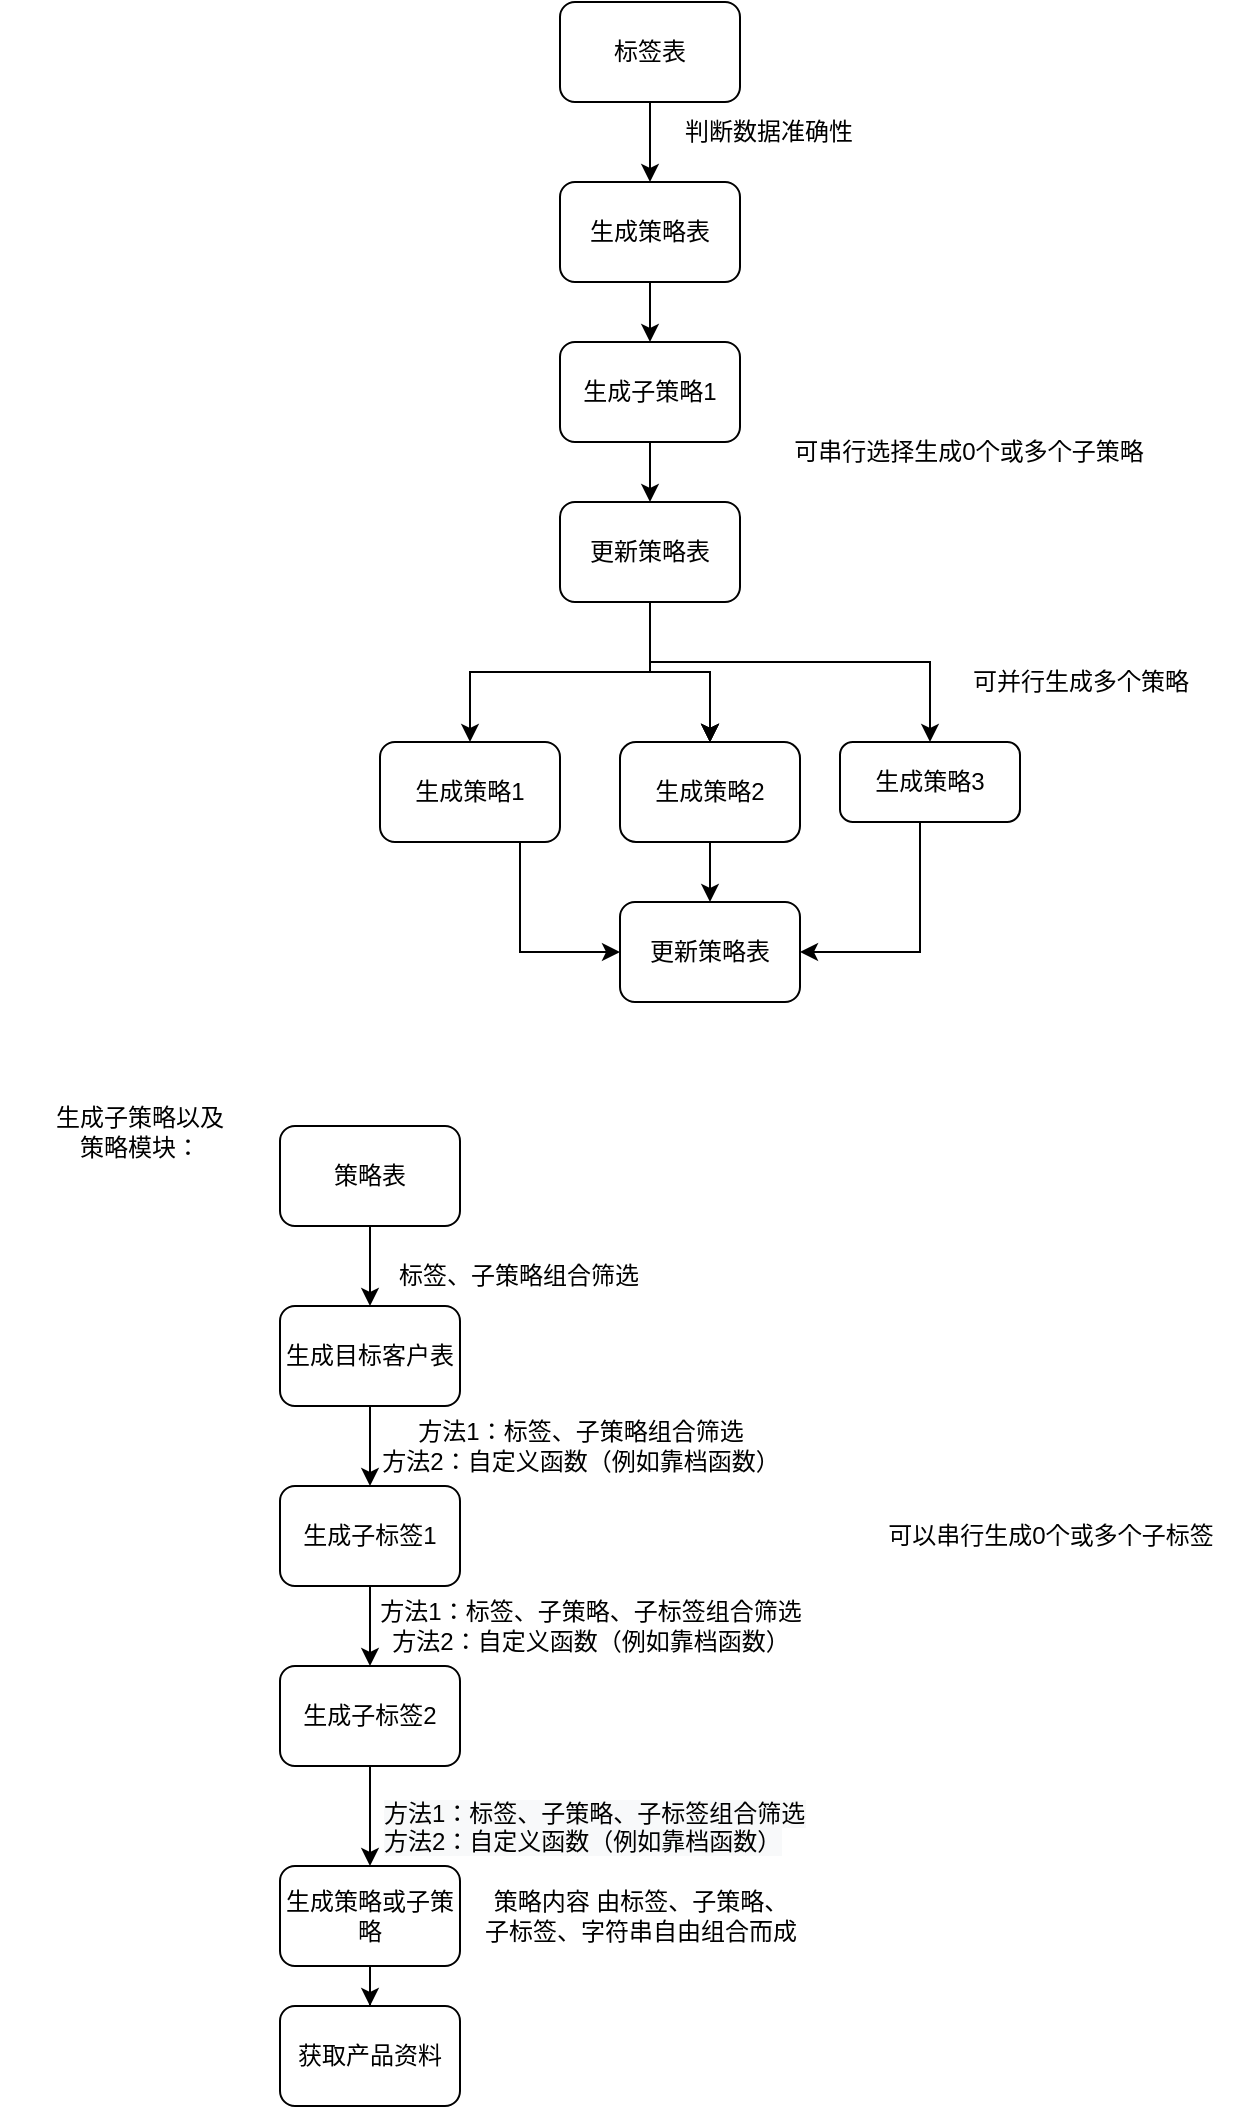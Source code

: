 <mxfile version="20.6.0" type="github">
  <diagram id="y7-Thhto7HRovP2OVoXg" name="第 1 页">
    <mxGraphModel dx="1422" dy="794" grid="1" gridSize="10" guides="1" tooltips="1" connect="1" arrows="1" fold="1" page="1" pageScale="1" pageWidth="827" pageHeight="1169" math="0" shadow="0">
      <root>
        <mxCell id="0" />
        <mxCell id="1" parent="0" />
        <mxCell id="IcPVjVN_6GqL_AtUoOTL-9" value="" style="edgeStyle=orthogonalEdgeStyle;rounded=0;orthogonalLoop=1;jettySize=auto;html=1;" edge="1" parent="1" source="IcPVjVN_6GqL_AtUoOTL-2" target="IcPVjVN_6GqL_AtUoOTL-4">
          <mxGeometry relative="1" as="geometry" />
        </mxCell>
        <mxCell id="IcPVjVN_6GqL_AtUoOTL-2" value="标签表" style="rounded=1;whiteSpace=wrap;html=1;" vertex="1" parent="1">
          <mxGeometry x="310" y="30" width="90" height="50" as="geometry" />
        </mxCell>
        <mxCell id="IcPVjVN_6GqL_AtUoOTL-17" value="" style="edgeStyle=orthogonalEdgeStyle;rounded=0;orthogonalLoop=1;jettySize=auto;html=1;" edge="1" parent="1" source="IcPVjVN_6GqL_AtUoOTL-4" target="IcPVjVN_6GqL_AtUoOTL-11">
          <mxGeometry relative="1" as="geometry" />
        </mxCell>
        <mxCell id="IcPVjVN_6GqL_AtUoOTL-4" value="生成策略表" style="rounded=1;whiteSpace=wrap;html=1;" vertex="1" parent="1">
          <mxGeometry x="310" y="120" width="90" height="50" as="geometry" />
        </mxCell>
        <mxCell id="IcPVjVN_6GqL_AtUoOTL-10" value="判断数据准确性&lt;br&gt;" style="text;html=1;align=center;verticalAlign=middle;resizable=0;points=[];autosize=1;strokeColor=none;fillColor=none;" vertex="1" parent="1">
          <mxGeometry x="359" y="80" width="110" height="30" as="geometry" />
        </mxCell>
        <mxCell id="IcPVjVN_6GqL_AtUoOTL-21" value="" style="edgeStyle=orthogonalEdgeStyle;rounded=0;orthogonalLoop=1;jettySize=auto;html=1;" edge="1" parent="1" source="IcPVjVN_6GqL_AtUoOTL-11" target="IcPVjVN_6GqL_AtUoOTL-18">
          <mxGeometry relative="1" as="geometry" />
        </mxCell>
        <mxCell id="IcPVjVN_6GqL_AtUoOTL-11" value="生成子策略1" style="rounded=1;whiteSpace=wrap;html=1;" vertex="1" parent="1">
          <mxGeometry x="310" y="200" width="90" height="50" as="geometry" />
        </mxCell>
        <mxCell id="IcPVjVN_6GqL_AtUoOTL-23" value="" style="edgeStyle=orthogonalEdgeStyle;rounded=0;orthogonalLoop=1;jettySize=auto;html=1;" edge="1" parent="1" source="IcPVjVN_6GqL_AtUoOTL-18" target="IcPVjVN_6GqL_AtUoOTL-22">
          <mxGeometry relative="1" as="geometry" />
        </mxCell>
        <mxCell id="IcPVjVN_6GqL_AtUoOTL-25" value="" style="edgeStyle=orthogonalEdgeStyle;rounded=0;orthogonalLoop=1;jettySize=auto;html=1;" edge="1" parent="1" source="IcPVjVN_6GqL_AtUoOTL-18" target="IcPVjVN_6GqL_AtUoOTL-24">
          <mxGeometry relative="1" as="geometry" />
        </mxCell>
        <mxCell id="IcPVjVN_6GqL_AtUoOTL-30" value="" style="edgeStyle=orthogonalEdgeStyle;rounded=0;orthogonalLoop=1;jettySize=auto;html=1;" edge="1" parent="1" source="IcPVjVN_6GqL_AtUoOTL-18" target="IcPVjVN_6GqL_AtUoOTL-24">
          <mxGeometry relative="1" as="geometry" />
        </mxCell>
        <mxCell id="IcPVjVN_6GqL_AtUoOTL-31" value="" style="edgeStyle=orthogonalEdgeStyle;rounded=0;orthogonalLoop=1;jettySize=auto;html=1;" edge="1" parent="1" source="IcPVjVN_6GqL_AtUoOTL-18" target="IcPVjVN_6GqL_AtUoOTL-24">
          <mxGeometry relative="1" as="geometry" />
        </mxCell>
        <mxCell id="IcPVjVN_6GqL_AtUoOTL-32" value="" style="edgeStyle=orthogonalEdgeStyle;rounded=0;orthogonalLoop=1;jettySize=auto;html=1;" edge="1" parent="1" source="IcPVjVN_6GqL_AtUoOTL-18" target="IcPVjVN_6GqL_AtUoOTL-24">
          <mxGeometry relative="1" as="geometry" />
        </mxCell>
        <mxCell id="IcPVjVN_6GqL_AtUoOTL-34" style="edgeStyle=orthogonalEdgeStyle;rounded=0;orthogonalLoop=1;jettySize=auto;html=1;" edge="1" parent="1" source="IcPVjVN_6GqL_AtUoOTL-18" target="IcPVjVN_6GqL_AtUoOTL-33">
          <mxGeometry relative="1" as="geometry">
            <Array as="points">
              <mxPoint x="355" y="360" />
              <mxPoint x="495" y="360" />
            </Array>
          </mxGeometry>
        </mxCell>
        <mxCell id="IcPVjVN_6GqL_AtUoOTL-18" value="更新策略表" style="rounded=1;whiteSpace=wrap;html=1;" vertex="1" parent="1">
          <mxGeometry x="310" y="280" width="90" height="50" as="geometry" />
        </mxCell>
        <mxCell id="IcPVjVN_6GqL_AtUoOTL-20" value="可串行选择生成0个或多个子策略" style="text;html=1;align=center;verticalAlign=middle;resizable=0;points=[];autosize=1;strokeColor=none;fillColor=none;" vertex="1" parent="1">
          <mxGeometry x="414" y="240" width="200" height="30" as="geometry" />
        </mxCell>
        <mxCell id="IcPVjVN_6GqL_AtUoOTL-59" style="edgeStyle=orthogonalEdgeStyle;rounded=0;orthogonalLoop=1;jettySize=auto;html=1;entryX=0;entryY=0.5;entryDx=0;entryDy=0;" edge="1" parent="1" source="IcPVjVN_6GqL_AtUoOTL-22" target="IcPVjVN_6GqL_AtUoOTL-54">
          <mxGeometry relative="1" as="geometry">
            <Array as="points">
              <mxPoint x="290" y="505" />
            </Array>
          </mxGeometry>
        </mxCell>
        <mxCell id="IcPVjVN_6GqL_AtUoOTL-22" value="生成策略1" style="rounded=1;whiteSpace=wrap;html=1;" vertex="1" parent="1">
          <mxGeometry x="220" y="400" width="90" height="50" as="geometry" />
        </mxCell>
        <mxCell id="IcPVjVN_6GqL_AtUoOTL-60" value="" style="edgeStyle=orthogonalEdgeStyle;rounded=0;orthogonalLoop=1;jettySize=auto;html=1;" edge="1" parent="1" source="IcPVjVN_6GqL_AtUoOTL-24" target="IcPVjVN_6GqL_AtUoOTL-54">
          <mxGeometry relative="1" as="geometry" />
        </mxCell>
        <mxCell id="IcPVjVN_6GqL_AtUoOTL-24" value="生成策略2" style="rounded=1;whiteSpace=wrap;html=1;arcSize=16;" vertex="1" parent="1">
          <mxGeometry x="340" y="400" width="90" height="50" as="geometry" />
        </mxCell>
        <mxCell id="IcPVjVN_6GqL_AtUoOTL-70" style="edgeStyle=orthogonalEdgeStyle;rounded=0;orthogonalLoop=1;jettySize=auto;html=1;entryX=1;entryY=0.5;entryDx=0;entryDy=0;" edge="1" parent="1" source="IcPVjVN_6GqL_AtUoOTL-33" target="IcPVjVN_6GqL_AtUoOTL-54">
          <mxGeometry relative="1" as="geometry">
            <Array as="points">
              <mxPoint x="490" y="505" />
            </Array>
          </mxGeometry>
        </mxCell>
        <mxCell id="IcPVjVN_6GqL_AtUoOTL-33" value="生成策略3" style="rounded=1;whiteSpace=wrap;html=1;arcSize=16;" vertex="1" parent="1">
          <mxGeometry x="450" y="400" width="90" height="40" as="geometry" />
        </mxCell>
        <mxCell id="IcPVjVN_6GqL_AtUoOTL-35" value="可并行生成多个策略" style="text;html=1;align=center;verticalAlign=middle;resizable=0;points=[];autosize=1;strokeColor=none;fillColor=none;" vertex="1" parent="1">
          <mxGeometry x="505" y="355" width="130" height="30" as="geometry" />
        </mxCell>
        <mxCell id="IcPVjVN_6GqL_AtUoOTL-36" value="生成子策略以及&lt;br&gt;策略模块：" style="text;html=1;strokeColor=none;fillColor=none;align=center;verticalAlign=middle;whiteSpace=wrap;rounded=0;" vertex="1" parent="1">
          <mxGeometry x="30" y="592" width="140" height="5" as="geometry" />
        </mxCell>
        <mxCell id="IcPVjVN_6GqL_AtUoOTL-39" value="" style="edgeStyle=orthogonalEdgeStyle;rounded=0;orthogonalLoop=1;jettySize=auto;html=1;" edge="1" parent="1" source="IcPVjVN_6GqL_AtUoOTL-37" target="IcPVjVN_6GqL_AtUoOTL-38">
          <mxGeometry relative="1" as="geometry" />
        </mxCell>
        <mxCell id="IcPVjVN_6GqL_AtUoOTL-37" value="策略表" style="rounded=1;whiteSpace=wrap;html=1;" vertex="1" parent="1">
          <mxGeometry x="170" y="592" width="90" height="50" as="geometry" />
        </mxCell>
        <mxCell id="IcPVjVN_6GqL_AtUoOTL-42" value="" style="edgeStyle=orthogonalEdgeStyle;rounded=0;orthogonalLoop=1;jettySize=auto;html=1;" edge="1" parent="1" source="IcPVjVN_6GqL_AtUoOTL-38" target="IcPVjVN_6GqL_AtUoOTL-41">
          <mxGeometry relative="1" as="geometry" />
        </mxCell>
        <mxCell id="IcPVjVN_6GqL_AtUoOTL-38" value="生成目标客户表" style="rounded=1;whiteSpace=wrap;html=1;" vertex="1" parent="1">
          <mxGeometry x="170" y="682" width="90" height="50" as="geometry" />
        </mxCell>
        <mxCell id="IcPVjVN_6GqL_AtUoOTL-40" value="标签、子策略组合筛选" style="text;html=1;align=center;verticalAlign=middle;resizable=0;points=[];autosize=1;strokeColor=none;fillColor=none;" vertex="1" parent="1">
          <mxGeometry x="219" y="652" width="140" height="30" as="geometry" />
        </mxCell>
        <mxCell id="IcPVjVN_6GqL_AtUoOTL-46" value="" style="edgeStyle=orthogonalEdgeStyle;rounded=0;orthogonalLoop=1;jettySize=auto;html=1;" edge="1" parent="1" source="IcPVjVN_6GqL_AtUoOTL-41" target="IcPVjVN_6GqL_AtUoOTL-45">
          <mxGeometry relative="1" as="geometry" />
        </mxCell>
        <mxCell id="IcPVjVN_6GqL_AtUoOTL-41" value="生成子标签1" style="rounded=1;whiteSpace=wrap;html=1;" vertex="1" parent="1">
          <mxGeometry x="170" y="772" width="90" height="50" as="geometry" />
        </mxCell>
        <mxCell id="IcPVjVN_6GqL_AtUoOTL-43" value="方法1：标签、子策略组合筛选&lt;br&gt;方法2：自定义函数（例如靠档函数）" style="text;html=1;align=center;verticalAlign=middle;resizable=0;points=[];autosize=1;strokeColor=none;fillColor=none;" vertex="1" parent="1">
          <mxGeometry x="210" y="732" width="220" height="40" as="geometry" />
        </mxCell>
        <mxCell id="IcPVjVN_6GqL_AtUoOTL-44" value="可以串行生成0个或多个子标签" style="text;html=1;align=center;verticalAlign=middle;resizable=0;points=[];autosize=1;strokeColor=none;fillColor=none;" vertex="1" parent="1">
          <mxGeometry x="460" y="782" width="190" height="30" as="geometry" />
        </mxCell>
        <mxCell id="IcPVjVN_6GqL_AtUoOTL-49" value="" style="edgeStyle=orthogonalEdgeStyle;rounded=0;orthogonalLoop=1;jettySize=auto;html=1;" edge="1" parent="1" source="IcPVjVN_6GqL_AtUoOTL-45" target="IcPVjVN_6GqL_AtUoOTL-48">
          <mxGeometry relative="1" as="geometry" />
        </mxCell>
        <mxCell id="IcPVjVN_6GqL_AtUoOTL-45" value="生成子标签2" style="rounded=1;whiteSpace=wrap;html=1;" vertex="1" parent="1">
          <mxGeometry x="170" y="862" width="90" height="50" as="geometry" />
        </mxCell>
        <mxCell id="IcPVjVN_6GqL_AtUoOTL-47" value="方法1：标签、子策略、子标签组合筛选&lt;br&gt;方法2：自定义函数（例如靠档函数）" style="text;html=1;align=center;verticalAlign=middle;resizable=0;points=[];autosize=1;strokeColor=none;fillColor=none;" vertex="1" parent="1">
          <mxGeometry x="210" y="822" width="230" height="40" as="geometry" />
        </mxCell>
        <mxCell id="IcPVjVN_6GqL_AtUoOTL-53" value="" style="edgeStyle=orthogonalEdgeStyle;rounded=0;orthogonalLoop=1;jettySize=auto;html=1;" edge="1" parent="1" source="IcPVjVN_6GqL_AtUoOTL-48" target="IcPVjVN_6GqL_AtUoOTL-52">
          <mxGeometry relative="1" as="geometry" />
        </mxCell>
        <mxCell id="IcPVjVN_6GqL_AtUoOTL-48" value="生成策略或子策略" style="rounded=1;whiteSpace=wrap;html=1;" vertex="1" parent="1">
          <mxGeometry x="170" y="962" width="90" height="50" as="geometry" />
        </mxCell>
        <mxCell id="IcPVjVN_6GqL_AtUoOTL-50" value="&lt;span style=&quot;color: rgb(0, 0, 0); font-family: Helvetica; font-size: 12px; font-style: normal; font-variant-ligatures: normal; font-variant-caps: normal; font-weight: 400; letter-spacing: normal; orphans: 2; text-align: center; text-indent: 0px; text-transform: none; widows: 2; word-spacing: 0px; -webkit-text-stroke-width: 0px; background-color: rgb(248, 249, 250); text-decoration-thickness: initial; text-decoration-style: initial; text-decoration-color: initial; float: none; display: inline !important;&quot;&gt;方法1：标签、子策略、子标签组合筛选&lt;/span&gt;&lt;br style=&quot;color: rgb(0, 0, 0); font-family: Helvetica; font-size: 12px; font-style: normal; font-variant-ligatures: normal; font-variant-caps: normal; font-weight: 400; letter-spacing: normal; orphans: 2; text-align: center; text-indent: 0px; text-transform: none; widows: 2; word-spacing: 0px; -webkit-text-stroke-width: 0px; background-color: rgb(248, 249, 250); text-decoration-thickness: initial; text-decoration-style: initial; text-decoration-color: initial;&quot;&gt;&lt;span style=&quot;color: rgb(0, 0, 0); font-family: Helvetica; font-size: 12px; font-style: normal; font-variant-ligatures: normal; font-variant-caps: normal; font-weight: 400; letter-spacing: normal; orphans: 2; text-align: center; text-indent: 0px; text-transform: none; widows: 2; word-spacing: 0px; -webkit-text-stroke-width: 0px; background-color: rgb(248, 249, 250); text-decoration-thickness: initial; text-decoration-style: initial; text-decoration-color: initial; float: none; display: inline !important;&quot;&gt;方法2：自定义函数（例如靠档函数）&lt;/span&gt;" style="text;whiteSpace=wrap;html=1;" vertex="1" parent="1">
          <mxGeometry x="220" y="922" width="230" height="50" as="geometry" />
        </mxCell>
        <mxCell id="IcPVjVN_6GqL_AtUoOTL-51" value="策略内容 由标签、子策略、&lt;br&gt;子标签、字符串自由组合而成" style="text;html=1;align=center;verticalAlign=middle;resizable=0;points=[];autosize=1;strokeColor=none;fillColor=none;" vertex="1" parent="1">
          <mxGeometry x="260" y="967" width="180" height="40" as="geometry" />
        </mxCell>
        <mxCell id="IcPVjVN_6GqL_AtUoOTL-52" value="获取产品资料" style="rounded=1;whiteSpace=wrap;html=1;" vertex="1" parent="1">
          <mxGeometry x="170" y="1032" width="90" height="50" as="geometry" />
        </mxCell>
        <mxCell id="IcPVjVN_6GqL_AtUoOTL-54" value="更新策略表" style="rounded=1;whiteSpace=wrap;html=1;" vertex="1" parent="1">
          <mxGeometry x="340" y="480" width="90" height="50" as="geometry" />
        </mxCell>
      </root>
    </mxGraphModel>
  </diagram>
</mxfile>
